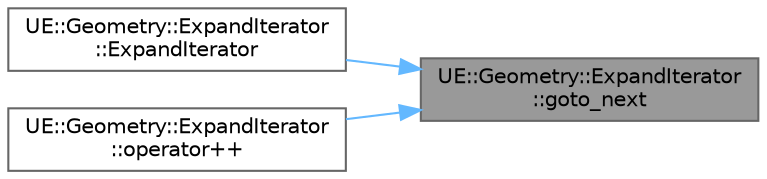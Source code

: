 digraph "UE::Geometry::ExpandIterator::goto_next"
{
 // INTERACTIVE_SVG=YES
 // LATEX_PDF_SIZE
  bgcolor="transparent";
  edge [fontname=Helvetica,fontsize=10,labelfontname=Helvetica,labelfontsize=10];
  node [fontname=Helvetica,fontsize=10,shape=box,height=0.2,width=0.4];
  rankdir="RL";
  Node1 [id="Node000001",label="UE::Geometry::ExpandIterator\l::goto_next",height=0.2,width=0.4,color="gray40", fillcolor="grey60", style="filled", fontcolor="black",tooltip=" "];
  Node1 -> Node2 [id="edge1_Node000001_Node000002",dir="back",color="steelblue1",style="solid",tooltip=" "];
  Node2 [id="Node000002",label="UE::Geometry::ExpandIterator\l::ExpandIterator",height=0.2,width=0.4,color="grey40", fillcolor="white", style="filled",URL="$dd/d44/classUE_1_1Geometry_1_1ExpandIterator.html#ad63169359c3a6c86398f8b79a7204bec",tooltip=" "];
  Node1 -> Node3 [id="edge2_Node000001_Node000003",dir="back",color="steelblue1",style="solid",tooltip=" "];
  Node3 [id="Node000003",label="UE::Geometry::ExpandIterator\l::operator++",height=0.2,width=0.4,color="grey40", fillcolor="white", style="filled",URL="$dd/d44/classUE_1_1Geometry_1_1ExpandIterator.html#af71952b07e8607dd855149ad5125cfc3",tooltip=" "];
}
